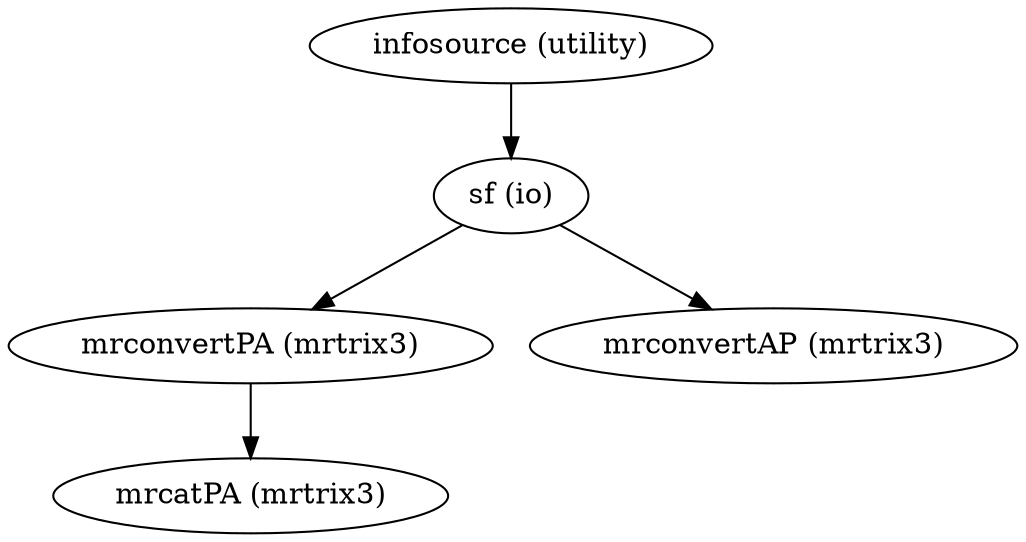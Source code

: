 strict digraph  {
"infosource (utility)";
"sf (io)";
"mrconvertPA (mrtrix3)";
"mrconvertAP (mrtrix3)";
"mrcatPA (mrtrix3)";
"infosource (utility)" -> "sf (io)";
"sf (io)" -> "mrconvertPA (mrtrix3)";
"sf (io)" -> "mrconvertAP (mrtrix3)";
"mrconvertPA (mrtrix3)" -> "mrcatPA (mrtrix3)";
}
